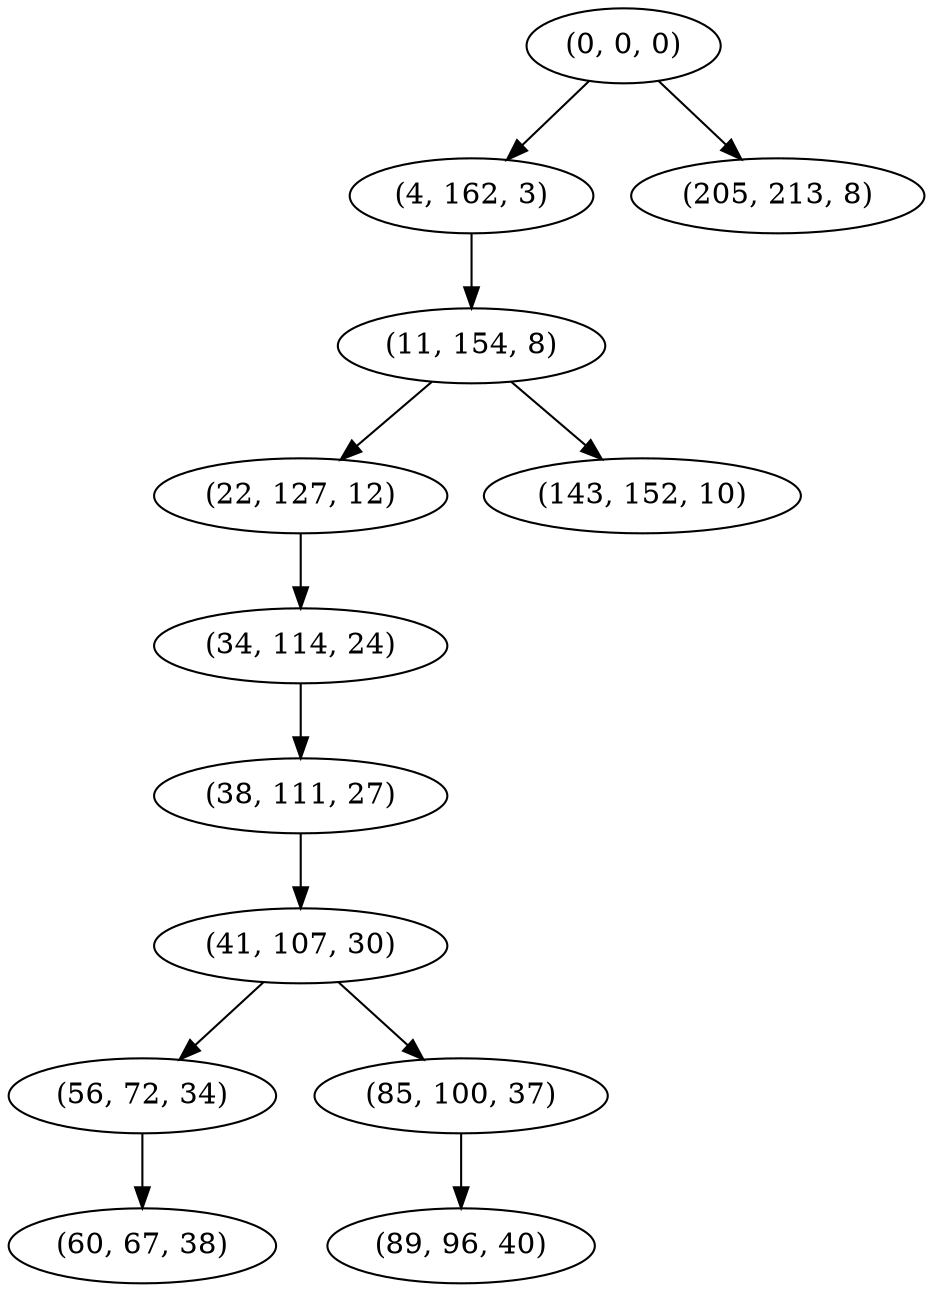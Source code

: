 digraph tree {
    "(0, 0, 0)";
    "(4, 162, 3)";
    "(11, 154, 8)";
    "(22, 127, 12)";
    "(34, 114, 24)";
    "(38, 111, 27)";
    "(41, 107, 30)";
    "(56, 72, 34)";
    "(60, 67, 38)";
    "(85, 100, 37)";
    "(89, 96, 40)";
    "(143, 152, 10)";
    "(205, 213, 8)";
    "(0, 0, 0)" -> "(4, 162, 3)";
    "(0, 0, 0)" -> "(205, 213, 8)";
    "(4, 162, 3)" -> "(11, 154, 8)";
    "(11, 154, 8)" -> "(22, 127, 12)";
    "(11, 154, 8)" -> "(143, 152, 10)";
    "(22, 127, 12)" -> "(34, 114, 24)";
    "(34, 114, 24)" -> "(38, 111, 27)";
    "(38, 111, 27)" -> "(41, 107, 30)";
    "(41, 107, 30)" -> "(56, 72, 34)";
    "(41, 107, 30)" -> "(85, 100, 37)";
    "(56, 72, 34)" -> "(60, 67, 38)";
    "(85, 100, 37)" -> "(89, 96, 40)";
}

